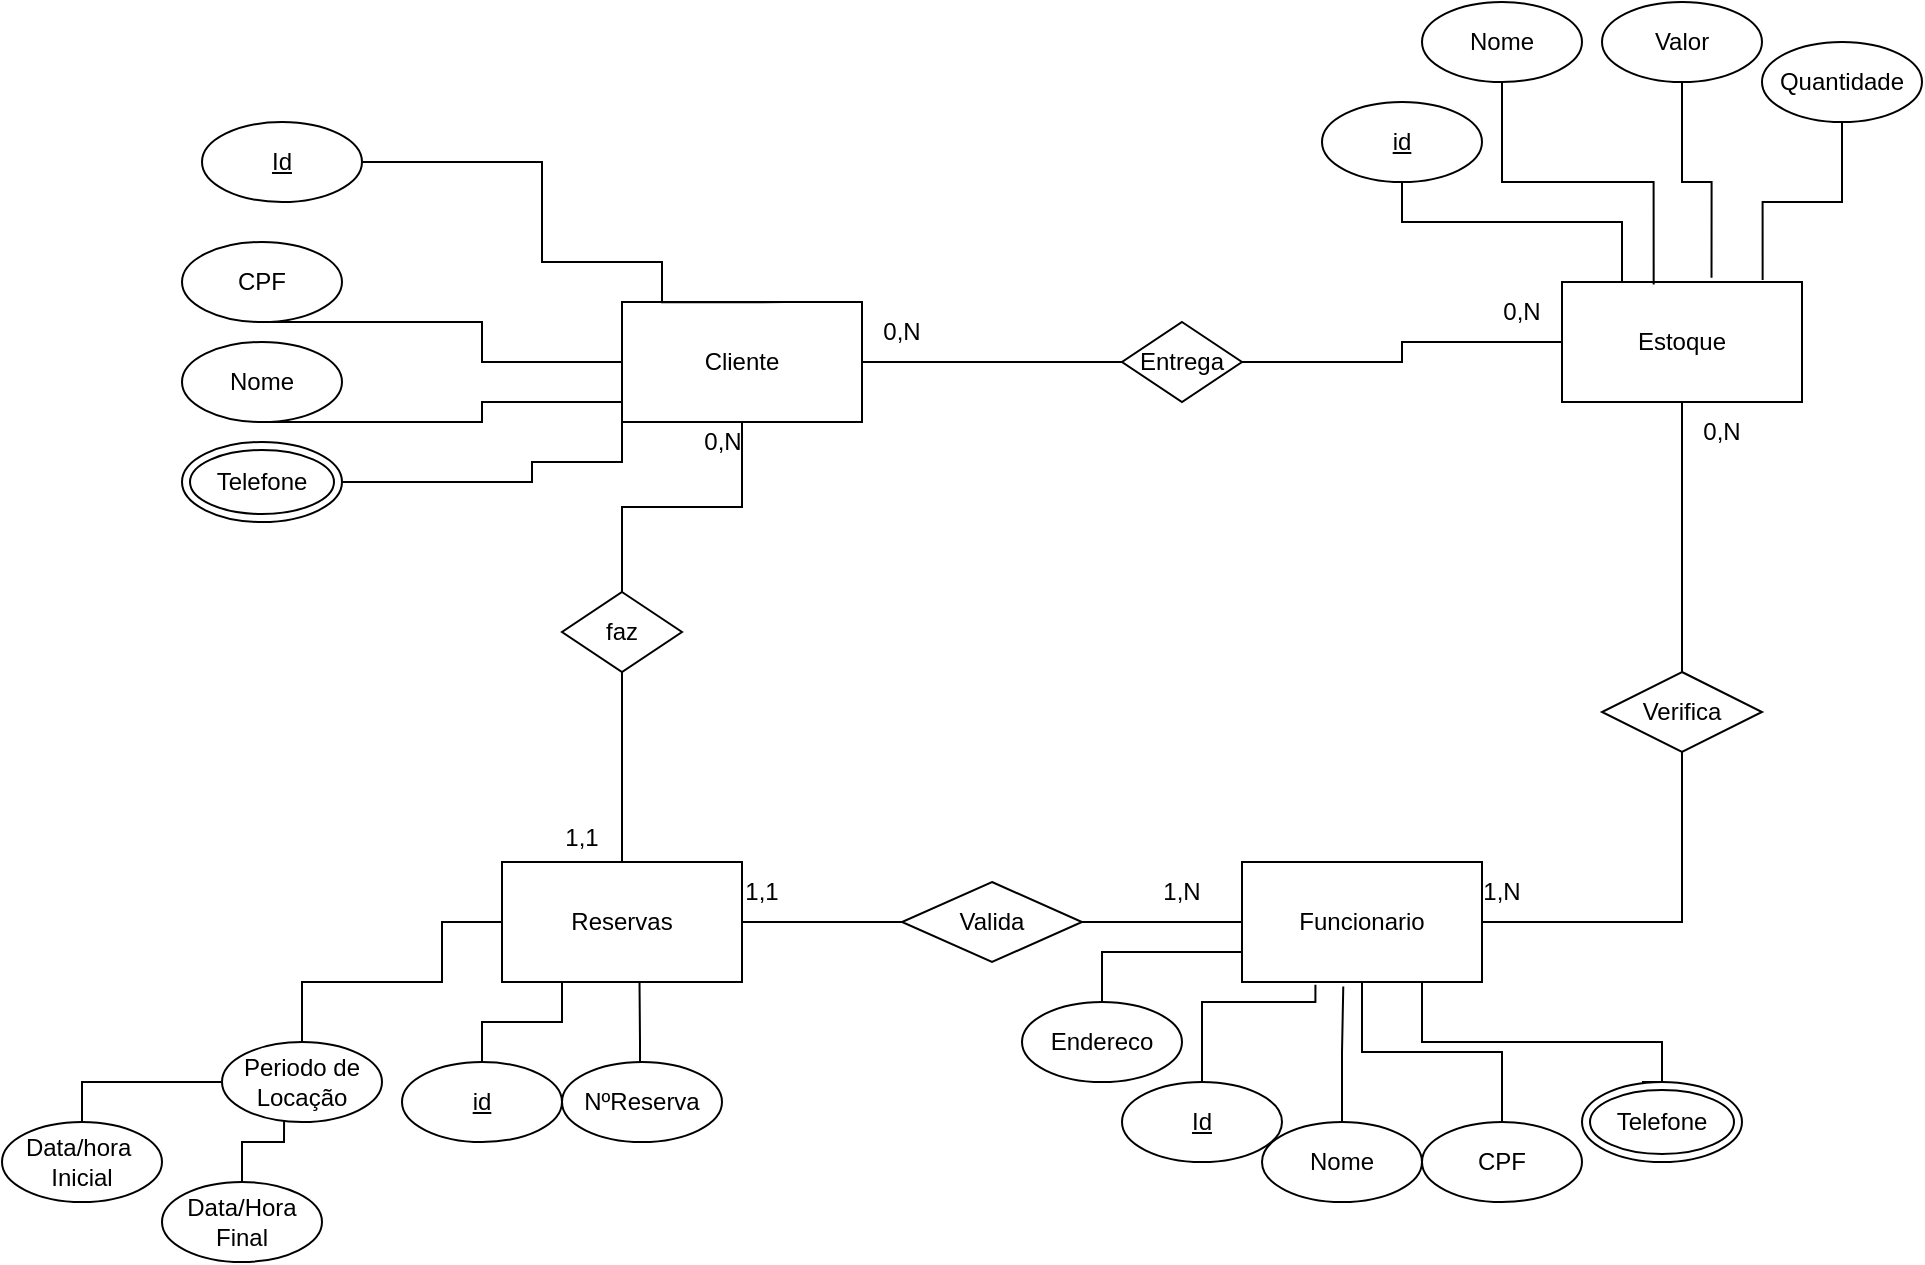 <mxfile version="15.7.4" type="google"><diagram id="1I9N2_1OhF1wvnR3zFB0" name="Page-1"><mxGraphModel dx="1869" dy="1021" grid="1" gridSize="10" guides="1" tooltips="1" connect="1" arrows="1" fold="1" page="1" pageScale="1" pageWidth="1600" pageHeight="900" math="0" shadow="0"><root><mxCell id="0"/><mxCell id="1" parent="0"/><mxCell id="Si6b9UYjaq0pqoefIxZ7-1" value="Reservas" style="rounded=0;whiteSpace=wrap;html=1;" parent="1" vertex="1"><mxGeometry x="390" y="460" width="120" height="60" as="geometry"/></mxCell><mxCell id="Si6b9UYjaq0pqoefIxZ7-7" style="edgeStyle=orthogonalEdgeStyle;rounded=0;orthogonalLoop=1;jettySize=auto;html=1;entryX=0.5;entryY=0;entryDx=0;entryDy=0;endArrow=none;endFill=0;" parent="1" source="Si6b9UYjaq0pqoefIxZ7-2" target="Si6b9UYjaq0pqoefIxZ7-6" edge="1"><mxGeometry relative="1" as="geometry"/></mxCell><mxCell id="Si6b9UYjaq0pqoefIxZ7-2" value="Cliente" style="rounded=0;whiteSpace=wrap;html=1;" parent="1" vertex="1"><mxGeometry x="450" y="180" width="120" height="60" as="geometry"/></mxCell><mxCell id="Si6b9UYjaq0pqoefIxZ7-33" style="edgeStyle=orthogonalEdgeStyle;rounded=0;orthogonalLoop=1;jettySize=auto;html=1;endArrow=none;endFill=0;startArrow=none;" parent="1" source="Si6b9UYjaq0pqoefIxZ7-34" target="Si6b9UYjaq0pqoefIxZ7-2" edge="1"><mxGeometry relative="1" as="geometry"><mxPoint x="1080" y="170" as="targetPoint"/><Array as="points"><mxPoint x="610" y="210"/><mxPoint x="610" y="210"/></Array></mxGeometry></mxCell><mxCell id="Si6b9UYjaq0pqoefIxZ7-3" value="Estoque" style="rounded=0;whiteSpace=wrap;html=1;" parent="1" vertex="1"><mxGeometry x="920" y="170" width="120" height="60" as="geometry"/></mxCell><mxCell id="Si6b9UYjaq0pqoefIxZ7-22" style="edgeStyle=orthogonalEdgeStyle;rounded=0;orthogonalLoop=1;jettySize=auto;html=1;entryX=1;entryY=0.5;entryDx=0;entryDy=0;endArrow=none;endFill=0;" parent="1" source="Si6b9UYjaq0pqoefIxZ7-5" target="Si6b9UYjaq0pqoefIxZ7-16" edge="1"><mxGeometry relative="1" as="geometry"/></mxCell><mxCell id="Si6b9UYjaq0pqoefIxZ7-26" style="edgeStyle=orthogonalEdgeStyle;rounded=0;orthogonalLoop=1;jettySize=auto;html=1;entryX=0.084;entryY=0.483;entryDx=0;entryDy=0;entryPerimeter=0;endArrow=none;endFill=0;" parent="1" source="Si6b9UYjaq0pqoefIxZ7-5" target="Si6b9UYjaq0pqoefIxZ7-15" edge="1"><mxGeometry relative="1" as="geometry"><Array as="points"><mxPoint x="980" y="490"/><mxPoint x="980" y="384"/></Array></mxGeometry></mxCell><mxCell id="Si6b9UYjaq0pqoefIxZ7-5" value="Funcionario" style="rounded=0;whiteSpace=wrap;html=1;" parent="1" vertex="1"><mxGeometry x="760" y="460" width="120" height="60" as="geometry"/></mxCell><mxCell id="Si6b9UYjaq0pqoefIxZ7-8" style="edgeStyle=orthogonalEdgeStyle;rounded=0;orthogonalLoop=1;jettySize=auto;html=1;entryX=0.5;entryY=0;entryDx=0;entryDy=0;endArrow=none;endFill=0;" parent="1" source="Si6b9UYjaq0pqoefIxZ7-6" target="Si6b9UYjaq0pqoefIxZ7-1" edge="1"><mxGeometry relative="1" as="geometry"/></mxCell><mxCell id="Si6b9UYjaq0pqoefIxZ7-6" value="faz" style="rhombus;whiteSpace=wrap;html=1;" parent="1" vertex="1"><mxGeometry x="420" y="325" width="60" height="40" as="geometry"/></mxCell><mxCell id="D-U87YChXgr-bpq7iRVx-22" style="edgeStyle=orthogonalEdgeStyle;rounded=0;orthogonalLoop=1;jettySize=auto;html=1;entryX=0.5;entryY=1;entryDx=0;entryDy=0;endArrow=none;endFill=0;" edge="1" parent="1" source="Si6b9UYjaq0pqoefIxZ7-15" target="Si6b9UYjaq0pqoefIxZ7-3"><mxGeometry relative="1" as="geometry"/></mxCell><mxCell id="Si6b9UYjaq0pqoefIxZ7-15" value="Verifica" style="rhombus;whiteSpace=wrap;html=1;" parent="1" vertex="1"><mxGeometry x="940" y="365" width="80" height="40" as="geometry"/></mxCell><mxCell id="Si6b9UYjaq0pqoefIxZ7-23" style="edgeStyle=orthogonalEdgeStyle;rounded=0;orthogonalLoop=1;jettySize=auto;html=1;endArrow=none;endFill=0;" parent="1" source="Si6b9UYjaq0pqoefIxZ7-16" target="Si6b9UYjaq0pqoefIxZ7-1" edge="1"><mxGeometry relative="1" as="geometry"/></mxCell><mxCell id="Si6b9UYjaq0pqoefIxZ7-16" value="Valida" style="rhombus;whiteSpace=wrap;html=1;" parent="1" vertex="1"><mxGeometry x="590" y="470" width="90" height="40" as="geometry"/></mxCell><mxCell id="D-U87YChXgr-bpq7iRVx-26" style="edgeStyle=orthogonalEdgeStyle;rounded=0;orthogonalLoop=1;jettySize=auto;html=1;endArrow=none;endFill=0;" edge="1" parent="1" source="Si6b9UYjaq0pqoefIxZ7-34" target="Si6b9UYjaq0pqoefIxZ7-3"><mxGeometry relative="1" as="geometry"><mxPoint x="910" y="210" as="targetPoint"/><Array as="points"/></mxGeometry></mxCell><mxCell id="Si6b9UYjaq0pqoefIxZ7-34" value="Entrega" style="rhombus;whiteSpace=wrap;html=1;" parent="1" vertex="1"><mxGeometry x="700" y="190" width="60" height="40" as="geometry"/></mxCell><mxCell id="D-U87YChXgr-bpq7iRVx-18" style="edgeStyle=orthogonalEdgeStyle;rounded=0;orthogonalLoop=1;jettySize=auto;html=1;entryX=0.836;entryY=-0.016;entryDx=0;entryDy=0;entryPerimeter=0;endArrow=none;endFill=0;" edge="1" parent="1" source="Si6b9UYjaq0pqoefIxZ7-48" target="Si6b9UYjaq0pqoefIxZ7-3"><mxGeometry relative="1" as="geometry"/></mxCell><mxCell id="Si6b9UYjaq0pqoefIxZ7-48" value="Quantidade" style="ellipse;whiteSpace=wrap;html=1;" parent="1" vertex="1"><mxGeometry x="1020" y="50" width="80" height="40" as="geometry"/></mxCell><mxCell id="D-U87YChXgr-bpq7iRVx-19" style="edgeStyle=orthogonalEdgeStyle;rounded=0;orthogonalLoop=1;jettySize=auto;html=1;entryX=0.623;entryY=-0.035;entryDx=0;entryDy=0;entryPerimeter=0;endArrow=none;endFill=0;" edge="1" parent="1" source="Si6b9UYjaq0pqoefIxZ7-49" target="Si6b9UYjaq0pqoefIxZ7-3"><mxGeometry relative="1" as="geometry"/></mxCell><mxCell id="Si6b9UYjaq0pqoefIxZ7-49" value="Valor" style="ellipse;whiteSpace=wrap;html=1;" parent="1" vertex="1"><mxGeometry x="940" y="30" width="80" height="40" as="geometry"/></mxCell><mxCell id="D-U87YChXgr-bpq7iRVx-20" style="edgeStyle=orthogonalEdgeStyle;rounded=0;orthogonalLoop=1;jettySize=auto;html=1;entryX=0.382;entryY=0.021;entryDx=0;entryDy=0;entryPerimeter=0;endArrow=none;endFill=0;" edge="1" parent="1" source="Si6b9UYjaq0pqoefIxZ7-50" target="Si6b9UYjaq0pqoefIxZ7-3"><mxGeometry relative="1" as="geometry"/></mxCell><mxCell id="Si6b9UYjaq0pqoefIxZ7-50" value="Nome" style="ellipse;whiteSpace=wrap;html=1;" parent="1" vertex="1"><mxGeometry x="850" y="30" width="80" height="40" as="geometry"/></mxCell><mxCell id="D-U87YChXgr-bpq7iRVx-21" style="edgeStyle=orthogonalEdgeStyle;rounded=0;orthogonalLoop=1;jettySize=auto;html=1;endArrow=none;endFill=0;" edge="1" parent="1" source="Si6b9UYjaq0pqoefIxZ7-52"><mxGeometry relative="1" as="geometry"><mxPoint x="950" y="170" as="targetPoint"/><Array as="points"><mxPoint x="840" y="140"/><mxPoint x="950" y="140"/></Array></mxGeometry></mxCell><mxCell id="Si6b9UYjaq0pqoefIxZ7-52" value="id" style="ellipse;whiteSpace=wrap;html=1;fontStyle=4" parent="1" vertex="1"><mxGeometry x="800" y="80" width="80" height="40" as="geometry"/></mxCell><mxCell id="Si6b9UYjaq0pqoefIxZ7-86" style="edgeStyle=orthogonalEdgeStyle;rounded=0;orthogonalLoop=1;jettySize=auto;html=1;entryX=0.75;entryY=1;entryDx=0;entryDy=0;endArrow=none;endFill=0;" parent="1" target="Si6b9UYjaq0pqoefIxZ7-5" edge="1"><mxGeometry relative="1" as="geometry"><Array as="points"><mxPoint x="970" y="570"/><mxPoint x="970" y="550"/><mxPoint x="850" y="550"/></Array><mxPoint x="960" y="570" as="sourcePoint"/></mxGeometry></mxCell><mxCell id="Si6b9UYjaq0pqoefIxZ7-82" style="edgeStyle=orthogonalEdgeStyle;rounded=0;orthogonalLoop=1;jettySize=auto;html=1;entryX=0;entryY=0.75;entryDx=0;entryDy=0;endArrow=none;endFill=0;" parent="1" source="Si6b9UYjaq0pqoefIxZ7-54" target="Si6b9UYjaq0pqoefIxZ7-5" edge="1"><mxGeometry relative="1" as="geometry"><Array as="points"><mxPoint x="690" y="505"/></Array></mxGeometry></mxCell><mxCell id="Si6b9UYjaq0pqoefIxZ7-54" value="Endereco" style="ellipse;whiteSpace=wrap;html=1;" parent="1" vertex="1"><mxGeometry x="650" y="530" width="80" height="40" as="geometry"/></mxCell><mxCell id="Si6b9UYjaq0pqoefIxZ7-85" style="edgeStyle=orthogonalEdgeStyle;rounded=0;orthogonalLoop=1;jettySize=auto;html=1;entryX=0.5;entryY=1;entryDx=0;entryDy=0;endArrow=none;endFill=0;" parent="1" source="Si6b9UYjaq0pqoefIxZ7-55" target="Si6b9UYjaq0pqoefIxZ7-5" edge="1"><mxGeometry relative="1" as="geometry"/></mxCell><mxCell id="Si6b9UYjaq0pqoefIxZ7-55" value="CPF" style="ellipse;whiteSpace=wrap;html=1;" parent="1" vertex="1"><mxGeometry x="850" y="590" width="80" height="40" as="geometry"/></mxCell><mxCell id="Si6b9UYjaq0pqoefIxZ7-83" style="edgeStyle=orthogonalEdgeStyle;rounded=0;orthogonalLoop=1;jettySize=auto;html=1;entryX=0.306;entryY=1.023;entryDx=0;entryDy=0;entryPerimeter=0;endArrow=none;endFill=0;" parent="1" source="Si6b9UYjaq0pqoefIxZ7-57" target="Si6b9UYjaq0pqoefIxZ7-5" edge="1"><mxGeometry relative="1" as="geometry"><Array as="points"><mxPoint x="740" y="530"/><mxPoint x="797" y="530"/></Array></mxGeometry></mxCell><mxCell id="Si6b9UYjaq0pqoefIxZ7-57" value="Id" style="ellipse;whiteSpace=wrap;html=1;fontStyle=4" parent="1" vertex="1"><mxGeometry x="700" y="570" width="80" height="40" as="geometry"/></mxCell><mxCell id="Si6b9UYjaq0pqoefIxZ7-84" style="edgeStyle=orthogonalEdgeStyle;rounded=0;orthogonalLoop=1;jettySize=auto;html=1;entryX=0.422;entryY=1.038;entryDx=0;entryDy=0;entryPerimeter=0;endArrow=none;endFill=0;" parent="1" source="Si6b9UYjaq0pqoefIxZ7-58" target="Si6b9UYjaq0pqoefIxZ7-5" edge="1"><mxGeometry relative="1" as="geometry"/></mxCell><mxCell id="Si6b9UYjaq0pqoefIxZ7-58" value="Nome" style="ellipse;whiteSpace=wrap;html=1;" parent="1" vertex="1"><mxGeometry x="770" y="590" width="80" height="40" as="geometry"/></mxCell><mxCell id="Si6b9UYjaq0pqoefIxZ7-79" style="edgeStyle=orthogonalEdgeStyle;rounded=0;orthogonalLoop=1;jettySize=auto;html=1;entryX=0.388;entryY=0.974;entryDx=0;entryDy=0;entryPerimeter=0;endArrow=none;endFill=0;" parent="1" source="Si6b9UYjaq0pqoefIxZ7-59" target="Si6b9UYjaq0pqoefIxZ7-61" edge="1"><mxGeometry relative="1" as="geometry"/></mxCell><mxCell id="Si6b9UYjaq0pqoefIxZ7-59" value="Data/Hora Final" style="ellipse;whiteSpace=wrap;html=1;" parent="1" vertex="1"><mxGeometry x="220" y="620" width="80" height="40" as="geometry"/></mxCell><mxCell id="Si6b9UYjaq0pqoefIxZ7-80" style="edgeStyle=orthogonalEdgeStyle;rounded=0;orthogonalLoop=1;jettySize=auto;html=1;entryX=0;entryY=0.5;entryDx=0;entryDy=0;endArrow=none;endFill=0;" parent="1" source="Si6b9UYjaq0pqoefIxZ7-60" target="Si6b9UYjaq0pqoefIxZ7-61" edge="1"><mxGeometry relative="1" as="geometry"><Array as="points"><mxPoint x="180" y="570"/></Array></mxGeometry></mxCell><mxCell id="Si6b9UYjaq0pqoefIxZ7-60" value="Data/hora&amp;nbsp; Inicial" style="ellipse;whiteSpace=wrap;html=1;" parent="1" vertex="1"><mxGeometry x="140" y="590" width="80" height="40" as="geometry"/></mxCell><mxCell id="Si6b9UYjaq0pqoefIxZ7-78" style="edgeStyle=orthogonalEdgeStyle;rounded=0;orthogonalLoop=1;jettySize=auto;html=1;entryX=0;entryY=0.5;entryDx=0;entryDy=0;endArrow=none;endFill=0;" parent="1" source="Si6b9UYjaq0pqoefIxZ7-61" target="Si6b9UYjaq0pqoefIxZ7-1" edge="1"><mxGeometry relative="1" as="geometry"><Array as="points"><mxPoint x="290" y="520"/><mxPoint x="360" y="520"/><mxPoint x="360" y="490"/></Array></mxGeometry></mxCell><mxCell id="Si6b9UYjaq0pqoefIxZ7-61" value="Periodo de Locação&lt;br&gt;" style="ellipse;whiteSpace=wrap;html=1;" parent="1" vertex="1"><mxGeometry x="250" y="550" width="80" height="40" as="geometry"/></mxCell><mxCell id="Si6b9UYjaq0pqoefIxZ7-76" style="edgeStyle=orthogonalEdgeStyle;rounded=0;orthogonalLoop=1;jettySize=auto;html=1;entryX=0.573;entryY=1.007;entryDx=0;entryDy=0;entryPerimeter=0;endArrow=none;endFill=0;" parent="1" source="Si6b9UYjaq0pqoefIxZ7-62" target="Si6b9UYjaq0pqoefIxZ7-1" edge="1"><mxGeometry relative="1" as="geometry"><Array as="points"><mxPoint x="459" y="550"/><mxPoint x="459" y="550"/></Array></mxGeometry></mxCell><mxCell id="Si6b9UYjaq0pqoefIxZ7-62" value="NºReserva" style="ellipse;whiteSpace=wrap;html=1;" parent="1" vertex="1"><mxGeometry x="420" y="560" width="80" height="40" as="geometry"/></mxCell><mxCell id="Si6b9UYjaq0pqoefIxZ7-77" style="edgeStyle=orthogonalEdgeStyle;rounded=0;orthogonalLoop=1;jettySize=auto;html=1;entryX=0.25;entryY=1;entryDx=0;entryDy=0;endArrow=none;endFill=0;" parent="1" source="Si6b9UYjaq0pqoefIxZ7-63" target="Si6b9UYjaq0pqoefIxZ7-1" edge="1"><mxGeometry relative="1" as="geometry"/></mxCell><mxCell id="Si6b9UYjaq0pqoefIxZ7-63" value="id" style="ellipse;whiteSpace=wrap;html=1;fontStyle=4" parent="1" vertex="1"><mxGeometry x="340" y="560" width="80" height="40" as="geometry"/></mxCell><mxCell id="Si6b9UYjaq0pqoefIxZ7-71" style="edgeStyle=orthogonalEdgeStyle;rounded=0;orthogonalLoop=1;jettySize=auto;html=1;entryX=0;entryY=0.25;entryDx=0;entryDy=0;endArrow=none;endFill=0;" parent="1" target="Si6b9UYjaq0pqoefIxZ7-2" edge="1"><mxGeometry relative="1" as="geometry"><Array as="points"><mxPoint x="405" y="270"/><mxPoint x="405" y="260"/><mxPoint x="450" y="260"/></Array><mxPoint x="310" y="270" as="sourcePoint"/></mxGeometry></mxCell><mxCell id="Si6b9UYjaq0pqoefIxZ7-72" style="edgeStyle=orthogonalEdgeStyle;rounded=0;orthogonalLoop=1;jettySize=auto;html=1;endArrow=none;endFill=0;" parent="1" source="Si6b9UYjaq0pqoefIxZ7-65" edge="1"><mxGeometry relative="1" as="geometry"><mxPoint x="450" y="210" as="targetPoint"/><Array as="points"><mxPoint x="380" y="240"/><mxPoint x="380" y="230"/><mxPoint x="450" y="230"/></Array></mxGeometry></mxCell><mxCell id="Si6b9UYjaq0pqoefIxZ7-65" value="Nome" style="ellipse;whiteSpace=wrap;html=1;" parent="1" vertex="1"><mxGeometry x="230" y="200" width="80" height="40" as="geometry"/></mxCell><mxCell id="D-U87YChXgr-bpq7iRVx-15" style="edgeStyle=orthogonalEdgeStyle;rounded=0;orthogonalLoop=1;jettySize=auto;html=1;endArrow=none;endFill=0;entryX=0;entryY=0.5;entryDx=0;entryDy=0;" edge="1" parent="1" source="Si6b9UYjaq0pqoefIxZ7-66" target="Si6b9UYjaq0pqoefIxZ7-2"><mxGeometry relative="1" as="geometry"><mxPoint x="420" y="190" as="targetPoint"/><Array as="points"><mxPoint x="380" y="190"/><mxPoint x="380" y="210"/></Array></mxGeometry></mxCell><mxCell id="Si6b9UYjaq0pqoefIxZ7-66" value="CPF" style="ellipse;whiteSpace=wrap;html=1;" parent="1" vertex="1"><mxGeometry x="230" y="150" width="80" height="40" as="geometry"/></mxCell><mxCell id="Si6b9UYjaq0pqoefIxZ7-74" style="edgeStyle=orthogonalEdgeStyle;rounded=0;orthogonalLoop=1;jettySize=auto;html=1;entryX=0.681;entryY=0.001;entryDx=0;entryDy=0;entryPerimeter=0;endArrow=none;endFill=0;" parent="1" source="Si6b9UYjaq0pqoefIxZ7-67" target="Si6b9UYjaq0pqoefIxZ7-2" edge="1"><mxGeometry relative="1" as="geometry"><Array as="points"><mxPoint x="410" y="110"/><mxPoint x="410" y="160"/><mxPoint x="470" y="160"/><mxPoint x="470" y="180"/></Array></mxGeometry></mxCell><mxCell id="Si6b9UYjaq0pqoefIxZ7-67" value="Id" style="ellipse;whiteSpace=wrap;html=1;fontStyle=4" parent="1" vertex="1"><mxGeometry x="240" y="90" width="80" height="40" as="geometry"/></mxCell><mxCell id="Si6b9UYjaq0pqoefIxZ7-92" value="0,N" style="text;html=1;align=center;verticalAlign=middle;resizable=0;points=[];autosize=1;strokeColor=none;fillColor=none;" parent="1" vertex="1"><mxGeometry x="485" y="240" width="30" height="20" as="geometry"/></mxCell><mxCell id="Si6b9UYjaq0pqoefIxZ7-94" value="1,1" style="text;html=1;strokeColor=none;fillColor=none;align=center;verticalAlign=middle;whiteSpace=wrap;rounded=0;" parent="1" vertex="1"><mxGeometry x="410" y="435" width="40" height="25" as="geometry"/></mxCell><mxCell id="D-U87YChXgr-bpq7iRVx-3" value="1,1" style="text;html=1;strokeColor=none;fillColor=none;align=center;verticalAlign=middle;whiteSpace=wrap;rounded=0;" vertex="1" parent="1"><mxGeometry x="490" y="460" width="60" height="30" as="geometry"/></mxCell><mxCell id="D-U87YChXgr-bpq7iRVx-4" value="1,N" style="text;html=1;strokeColor=none;fillColor=none;align=center;verticalAlign=middle;whiteSpace=wrap;rounded=0;" vertex="1" parent="1"><mxGeometry x="700" y="460" width="60" height="30" as="geometry"/></mxCell><mxCell id="D-U87YChXgr-bpq7iRVx-6" value="1,N" style="text;html=1;strokeColor=none;fillColor=none;align=center;verticalAlign=middle;whiteSpace=wrap;rounded=0;" vertex="1" parent="1"><mxGeometry x="860" y="460" width="60" height="30" as="geometry"/></mxCell><mxCell id="D-U87YChXgr-bpq7iRVx-7" value="0,N" style="text;html=1;strokeColor=none;fillColor=none;align=center;verticalAlign=middle;whiteSpace=wrap;rounded=0;" vertex="1" parent="1"><mxGeometry x="970" y="230" width="60" height="30" as="geometry"/></mxCell><mxCell id="D-U87YChXgr-bpq7iRVx-23" value="0,N" style="text;html=1;strokeColor=none;fillColor=none;align=center;verticalAlign=middle;whiteSpace=wrap;rounded=0;" vertex="1" parent="1"><mxGeometry x="870" y="170" width="60" height="30" as="geometry"/></mxCell><mxCell id="D-U87YChXgr-bpq7iRVx-28" value="0,N" style="text;html=1;strokeColor=none;fillColor=none;align=center;verticalAlign=middle;whiteSpace=wrap;rounded=0;" vertex="1" parent="1"><mxGeometry x="560" y="180" width="60" height="30" as="geometry"/></mxCell><mxCell id="D-U87YChXgr-bpq7iRVx-30" value="Telefone" style="ellipse;shape=doubleEllipse;whiteSpace=wrap;html=1;" vertex="1" parent="1"><mxGeometry x="230" y="250" width="80" height="40" as="geometry"/></mxCell><mxCell id="D-U87YChXgr-bpq7iRVx-32" value="Telefone" style="ellipse;shape=doubleEllipse;whiteSpace=wrap;html=1;" vertex="1" parent="1"><mxGeometry x="930" y="570" width="80" height="40" as="geometry"/></mxCell></root></mxGraphModel></diagram></mxfile>